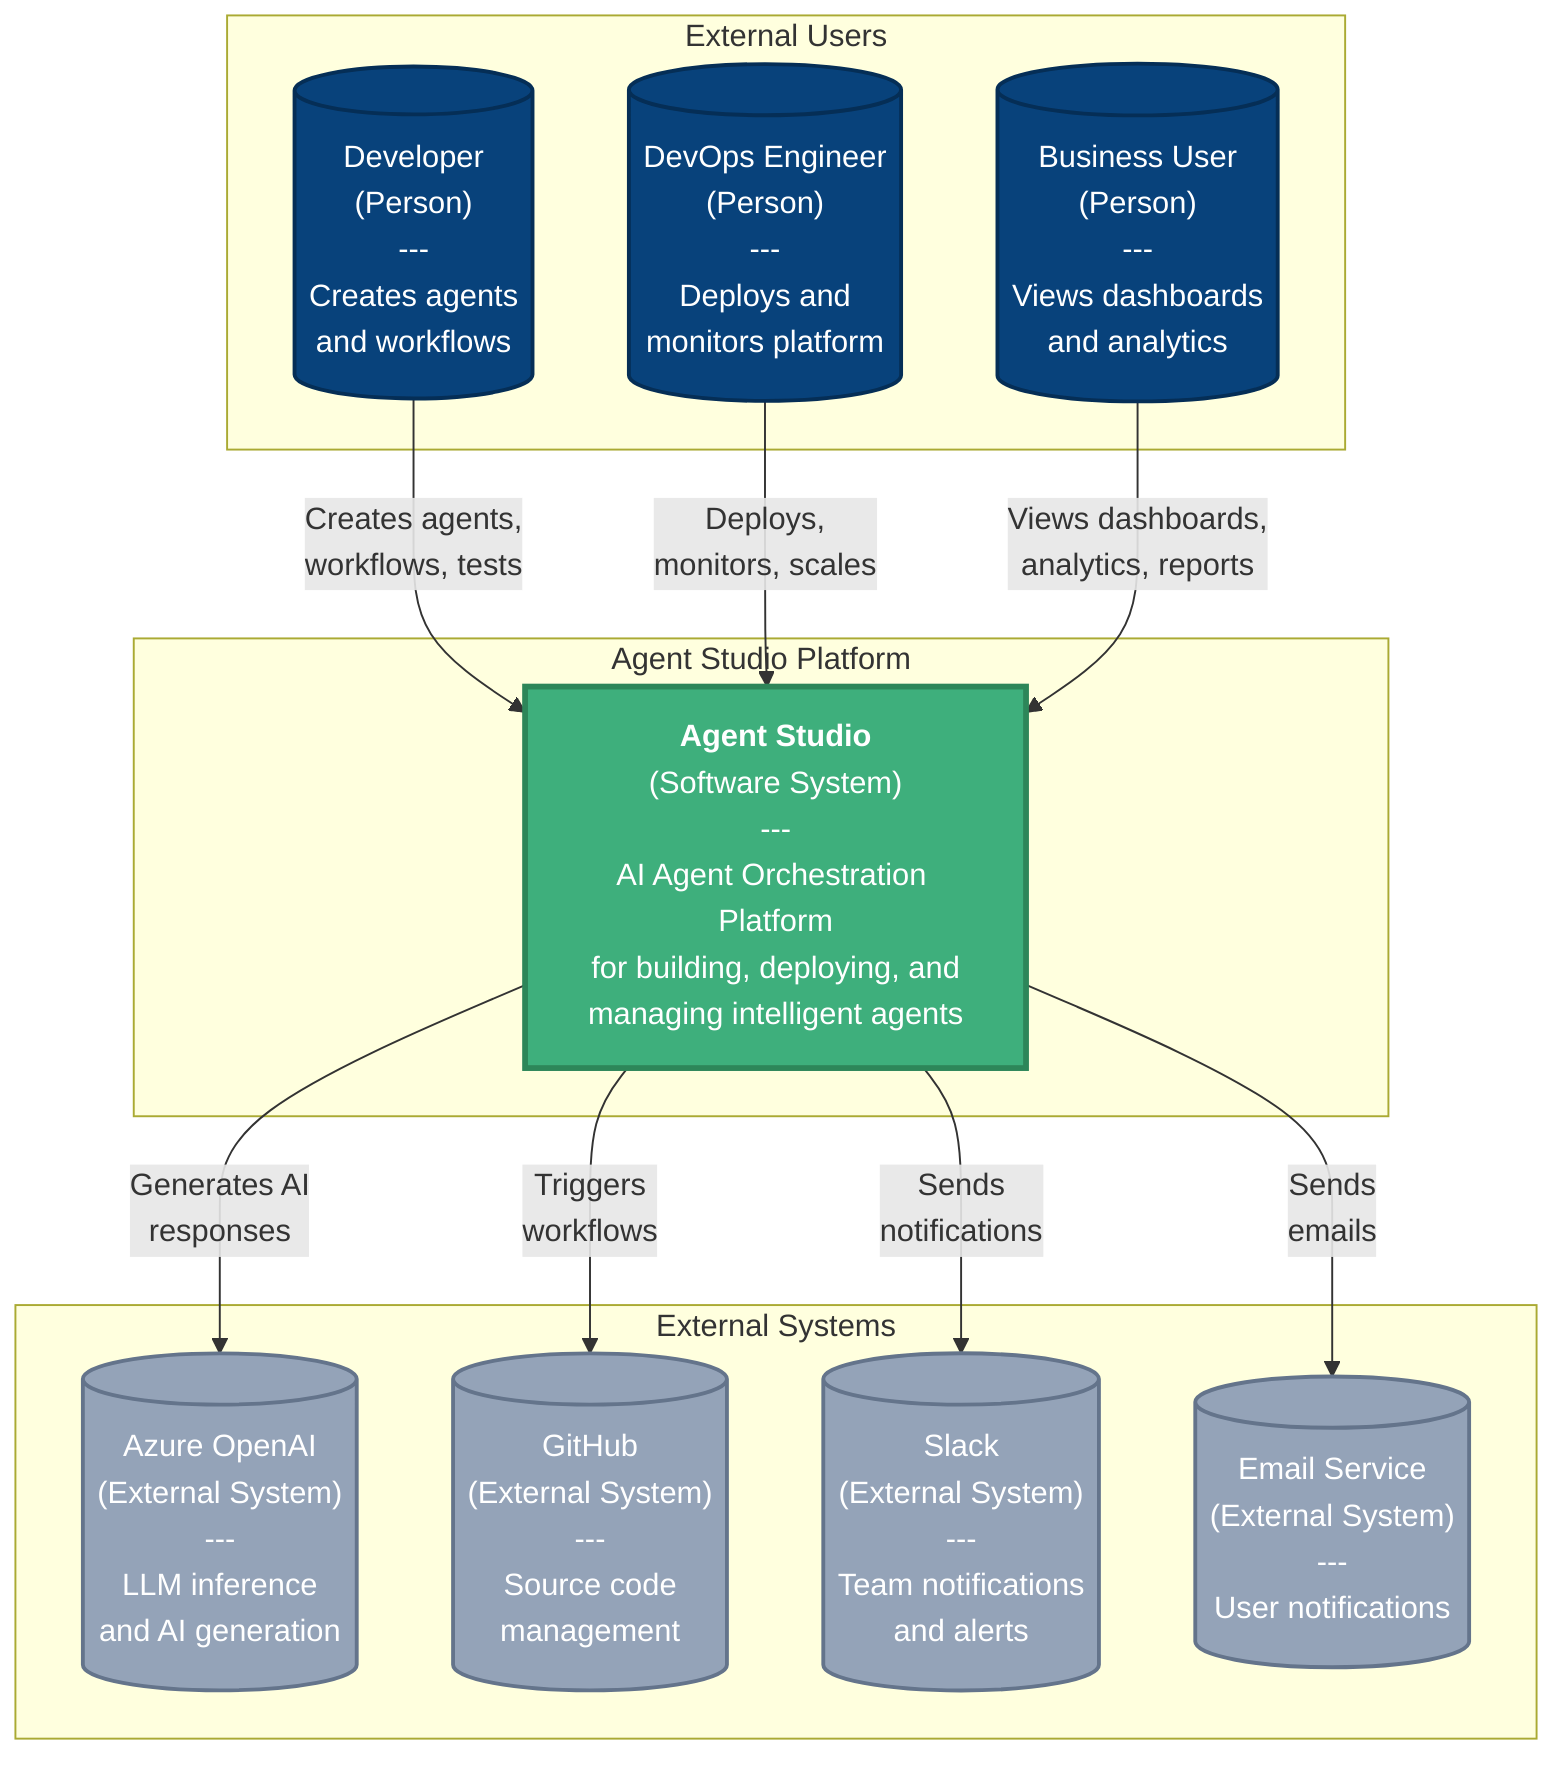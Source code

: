 graph TB
    subgraph "External Users"
        user[("Developer<br/>(Person)<br/>---<br/>Creates agents<br/>and workflows")]
        ops[("DevOps Engineer<br/>(Person)<br/>---<br/>Deploys and<br/>monitors platform")]
        biz[("Business User<br/>(Person)<br/>---<br/>Views dashboards<br/>and analytics")]
    end

    subgraph "Agent Studio Platform"
        system["<b>Agent Studio</b><br/>(Software System)<br/>---<br/>AI Agent Orchestration Platform<br/>for building, deploying, and<br/>managing intelligent agents"]
    end

    subgraph "External Systems"
        azure[("Azure OpenAI<br/>(External System)<br/>---<br/>LLM inference<br/>and AI generation")]
        github[("GitHub<br/>(External System)<br/>---<br/>Source code<br/>management")]
        slack[("Slack<br/>(External System)<br/>---<br/>Team notifications<br/>and alerts")]
        email[("Email Service<br/>(External System)<br/>---<br/>User notifications")]
    end

    user -->|Creates agents,<br/>workflows, tests| system
    ops -->|Deploys,<br/>monitors, scales| system
    biz -->|Views dashboards,<br/>analytics, reports| system

    system -->|Generates AI<br/>responses| azure
    system -->|Triggers<br/>workflows| github
    system -->|Sends<br/>notifications| slack
    system -->|Sends<br/>emails| email

    classDef person fill:#08427b,stroke:#052e56,color:#fff,stroke-width:2px
    classDef system fill:#3eaf7c,stroke:#2d8659,color:#fff,stroke-width:3px
    classDef external fill:#94a3b8,stroke:#64748b,color:#fff,stroke-width:2px

    class user,ops,biz person
    class system system
    class azure,github,slack,email external